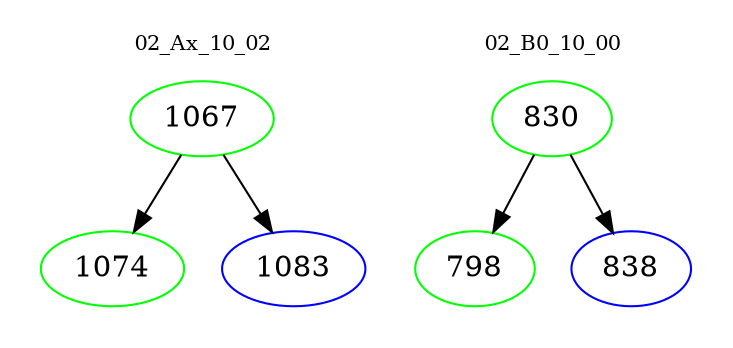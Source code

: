 digraph{
subgraph cluster_0 {
color = white
label = "02_Ax_10_02";
fontsize=10;
T0_1067 [label="1067", color="green"]
T0_1067 -> T0_1074 [color="black"]
T0_1074 [label="1074", color="green"]
T0_1067 -> T0_1083 [color="black"]
T0_1083 [label="1083", color="blue"]
}
subgraph cluster_1 {
color = white
label = "02_B0_10_00";
fontsize=10;
T1_830 [label="830", color="green"]
T1_830 -> T1_798 [color="black"]
T1_798 [label="798", color="green"]
T1_830 -> T1_838 [color="black"]
T1_838 [label="838", color="blue"]
}
}
